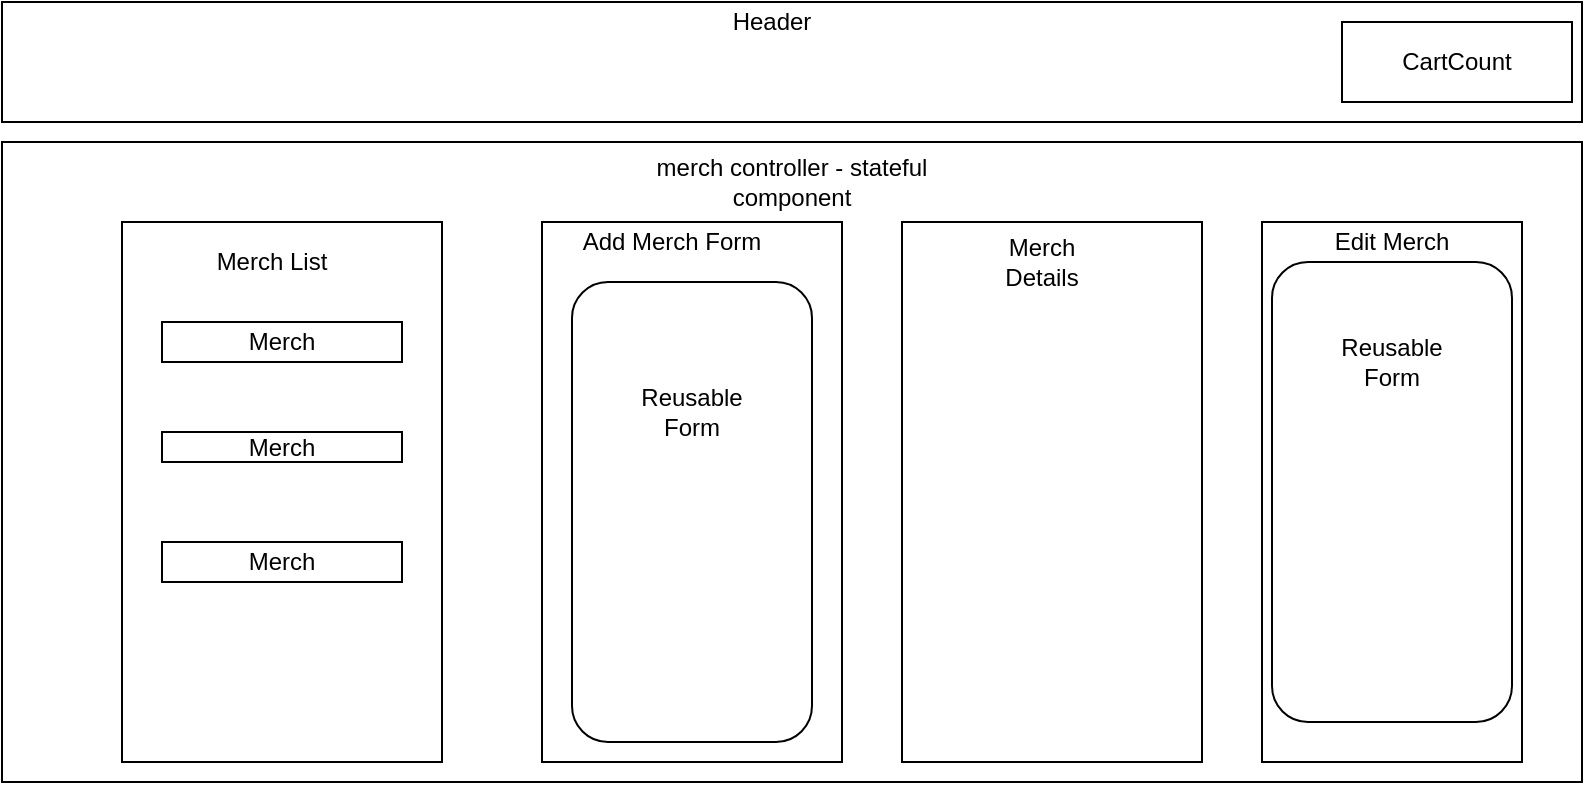 <mxfile version="14.5.3" type="github">
  <diagram id="stdUhQEAfxj0wNbAoXbi" name="Page-1">
    <mxGraphModel dx="1102" dy="582" grid="1" gridSize="10" guides="1" tooltips="1" connect="1" arrows="1" fold="1" page="1" pageScale="1" pageWidth="850" pageHeight="1100" math="0" shadow="0">
      <root>
        <mxCell id="0" />
        <mxCell id="1" parent="0" />
        <mxCell id="zb8YCU8-YoxPme7ainJi-1" value="" style="rounded=0;whiteSpace=wrap;html=1;" parent="1" vertex="1">
          <mxGeometry x="40" y="110" width="790" height="320" as="geometry" />
        </mxCell>
        <mxCell id="zb8YCU8-YoxPme7ainJi-2" value="merch controller - stateful component" style="text;html=1;strokeColor=none;fillColor=none;align=center;verticalAlign=middle;whiteSpace=wrap;rounded=0;" parent="1" vertex="1">
          <mxGeometry x="355" y="120" width="160" height="20" as="geometry" />
        </mxCell>
        <mxCell id="zb8YCU8-YoxPme7ainJi-3" value="" style="rounded=0;whiteSpace=wrap;html=1;" parent="1" vertex="1">
          <mxGeometry x="100" y="150" width="160" height="270" as="geometry" />
        </mxCell>
        <mxCell id="zb8YCU8-YoxPme7ainJi-4" value="Merch List" style="text;html=1;strokeColor=none;fillColor=none;align=center;verticalAlign=middle;whiteSpace=wrap;rounded=0;" parent="1" vertex="1">
          <mxGeometry x="130" y="160" width="90" height="20" as="geometry" />
        </mxCell>
        <mxCell id="zb8YCU8-YoxPme7ainJi-5" value="" style="rounded=0;whiteSpace=wrap;html=1;" parent="1" vertex="1">
          <mxGeometry x="310" y="150" width="150" height="270" as="geometry" />
        </mxCell>
        <mxCell id="zb8YCU8-YoxPme7ainJi-6" value="Merch" style="rounded=0;whiteSpace=wrap;html=1;" parent="1" vertex="1">
          <mxGeometry x="120" y="255" width="120" height="15" as="geometry" />
        </mxCell>
        <mxCell id="zb8YCU8-YoxPme7ainJi-7" value="Merch" style="rounded=0;whiteSpace=wrap;html=1;" parent="1" vertex="1">
          <mxGeometry x="120" y="200" width="120" height="20" as="geometry" />
        </mxCell>
        <mxCell id="zb8YCU8-YoxPme7ainJi-8" value="Merch" style="rounded=0;whiteSpace=wrap;html=1;" parent="1" vertex="1">
          <mxGeometry x="120" y="310" width="120" height="20" as="geometry" />
        </mxCell>
        <mxCell id="zb8YCU8-YoxPme7ainJi-9" value="Add Merch Form" style="text;html=1;strokeColor=none;fillColor=none;align=center;verticalAlign=middle;whiteSpace=wrap;rounded=0;" parent="1" vertex="1">
          <mxGeometry x="325" y="150" width="100" height="20" as="geometry" />
        </mxCell>
        <mxCell id="zb8YCU8-YoxPme7ainJi-10" value="" style="rounded=0;whiteSpace=wrap;html=1;" parent="1" vertex="1">
          <mxGeometry x="490" y="150" width="150" height="270" as="geometry" />
        </mxCell>
        <mxCell id="zb8YCU8-YoxPme7ainJi-11" value="Merch Details&lt;br&gt;" style="text;html=1;strokeColor=none;fillColor=none;align=center;verticalAlign=middle;whiteSpace=wrap;rounded=0;" parent="1" vertex="1">
          <mxGeometry x="540" y="160" width="40" height="20" as="geometry" />
        </mxCell>
        <mxCell id="zb8YCU8-YoxPme7ainJi-12" value="" style="rounded=0;whiteSpace=wrap;html=1;" parent="1" vertex="1">
          <mxGeometry x="670" y="150" width="130" height="270" as="geometry" />
        </mxCell>
        <mxCell id="zb8YCU8-YoxPme7ainJi-13" value="Edit Merch" style="text;html=1;strokeColor=none;fillColor=none;align=center;verticalAlign=middle;whiteSpace=wrap;rounded=0;" parent="1" vertex="1">
          <mxGeometry x="705" y="150" width="60" height="20" as="geometry" />
        </mxCell>
        <mxCell id="zb8YCU8-YoxPme7ainJi-14" value="" style="rounded=1;whiteSpace=wrap;html=1;" parent="1" vertex="1">
          <mxGeometry x="325" y="180" width="120" height="230" as="geometry" />
        </mxCell>
        <mxCell id="zb8YCU8-YoxPme7ainJi-15" value="Reusable Form" style="text;html=1;strokeColor=none;fillColor=none;align=center;verticalAlign=middle;whiteSpace=wrap;rounded=0;" parent="1" vertex="1">
          <mxGeometry x="365" y="235" width="40" height="20" as="geometry" />
        </mxCell>
        <mxCell id="zb8YCU8-YoxPme7ainJi-17" value="" style="rounded=1;whiteSpace=wrap;html=1;" parent="1" vertex="1">
          <mxGeometry x="675" y="170" width="120" height="230" as="geometry" />
        </mxCell>
        <mxCell id="zb8YCU8-YoxPme7ainJi-18" value="Reusable Form&lt;br&gt;" style="text;html=1;strokeColor=none;fillColor=none;align=center;verticalAlign=middle;whiteSpace=wrap;rounded=0;" parent="1" vertex="1">
          <mxGeometry x="715" y="210" width="40" height="20" as="geometry" />
        </mxCell>
        <mxCell id="aLGmNxjmz7APoRL6lMkc-1" value="" style="rounded=0;whiteSpace=wrap;html=1;" vertex="1" parent="1">
          <mxGeometry x="40" y="40" width="790" height="60" as="geometry" />
        </mxCell>
        <mxCell id="aLGmNxjmz7APoRL6lMkc-2" value="Header" style="text;html=1;strokeColor=none;fillColor=none;align=center;verticalAlign=middle;whiteSpace=wrap;rounded=0;" vertex="1" parent="1">
          <mxGeometry x="355" y="40" width="140" height="20" as="geometry" />
        </mxCell>
        <mxCell id="aLGmNxjmz7APoRL6lMkc-4" value="CartCount" style="rounded=0;whiteSpace=wrap;html=1;" vertex="1" parent="1">
          <mxGeometry x="710" y="50" width="115" height="40" as="geometry" />
        </mxCell>
      </root>
    </mxGraphModel>
  </diagram>
</mxfile>
